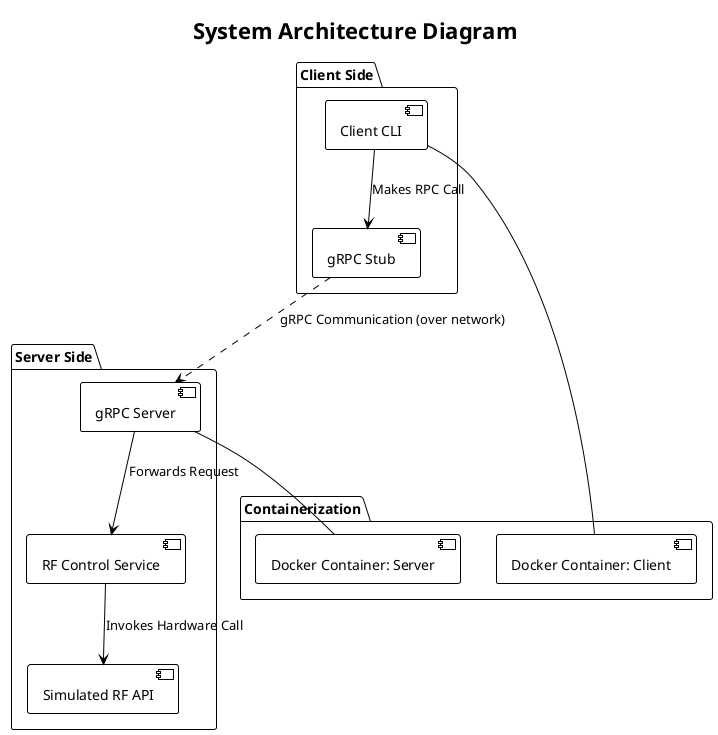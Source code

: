 @startuml
!theme plain
title System Architecture Diagram

package "Client Side" {
  [Client CLI]
  [gRPC Stub]

  [Client CLI] --> [gRPC Stub] : Makes RPC Call
}

package "Server Side" {
  [gRPC Server]
  [RF Control Service]
  [Simulated RF API]

  [gRPC Server] --> [RF Control Service] : Forwards Request
  [RF Control Service] --> [Simulated RF API] : Invokes Hardware Call
}

package "Containerization" {
    [Docker Container: Client]
    [Docker Container: Server]

    [Client CLI] -- [Docker Container: Client]
    [gRPC Server] -- [Docker Container: Server]
}

[gRPC Stub] ..> [gRPC Server] : gRPC Communication (over network)
@enduml
